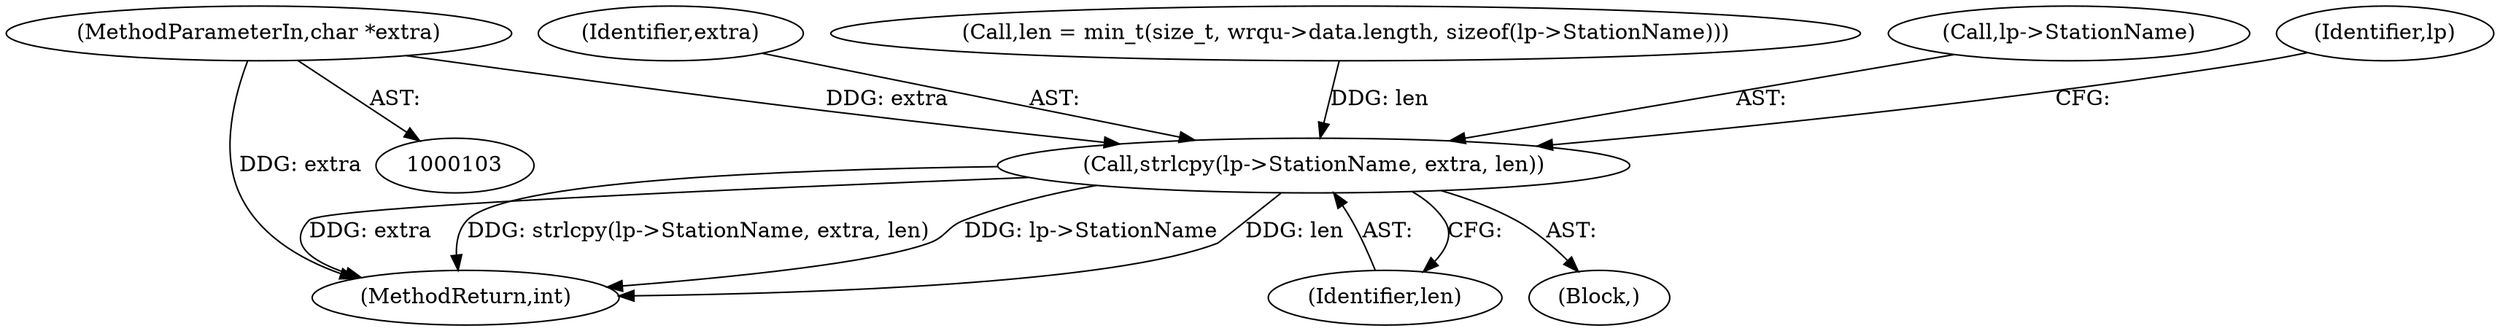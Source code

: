 digraph "0_linux_b5e2f339865fb443107e5b10603e53bbc92dc054@pointer" {
"1000107" [label="(MethodParameterIn,char *extra)"];
"1000150" [label="(Call,strlcpy(lp->StationName, extra, len))"];
"1000155" [label="(Identifier,len)"];
"1000166" [label="(MethodReturn,int)"];
"1000154" [label="(Identifier,extra)"];
"1000107" [label="(MethodParameterIn,char *extra)"];
"1000137" [label="(Call,len = min_t(size_t, wrqu->data.length, sizeof(lp->StationName)))"];
"1000150" [label="(Call,strlcpy(lp->StationName, extra, len))"];
"1000151" [label="(Call,lp->StationName)"];
"1000157" [label="(Identifier,lp)"];
"1000108" [label="(Block,)"];
"1000107" -> "1000103"  [label="AST: "];
"1000107" -> "1000166"  [label="DDG: extra"];
"1000107" -> "1000150"  [label="DDG: extra"];
"1000150" -> "1000108"  [label="AST: "];
"1000150" -> "1000155"  [label="CFG: "];
"1000151" -> "1000150"  [label="AST: "];
"1000154" -> "1000150"  [label="AST: "];
"1000155" -> "1000150"  [label="AST: "];
"1000157" -> "1000150"  [label="CFG: "];
"1000150" -> "1000166"  [label="DDG: extra"];
"1000150" -> "1000166"  [label="DDG: strlcpy(lp->StationName, extra, len)"];
"1000150" -> "1000166"  [label="DDG: lp->StationName"];
"1000150" -> "1000166"  [label="DDG: len"];
"1000137" -> "1000150"  [label="DDG: len"];
}

